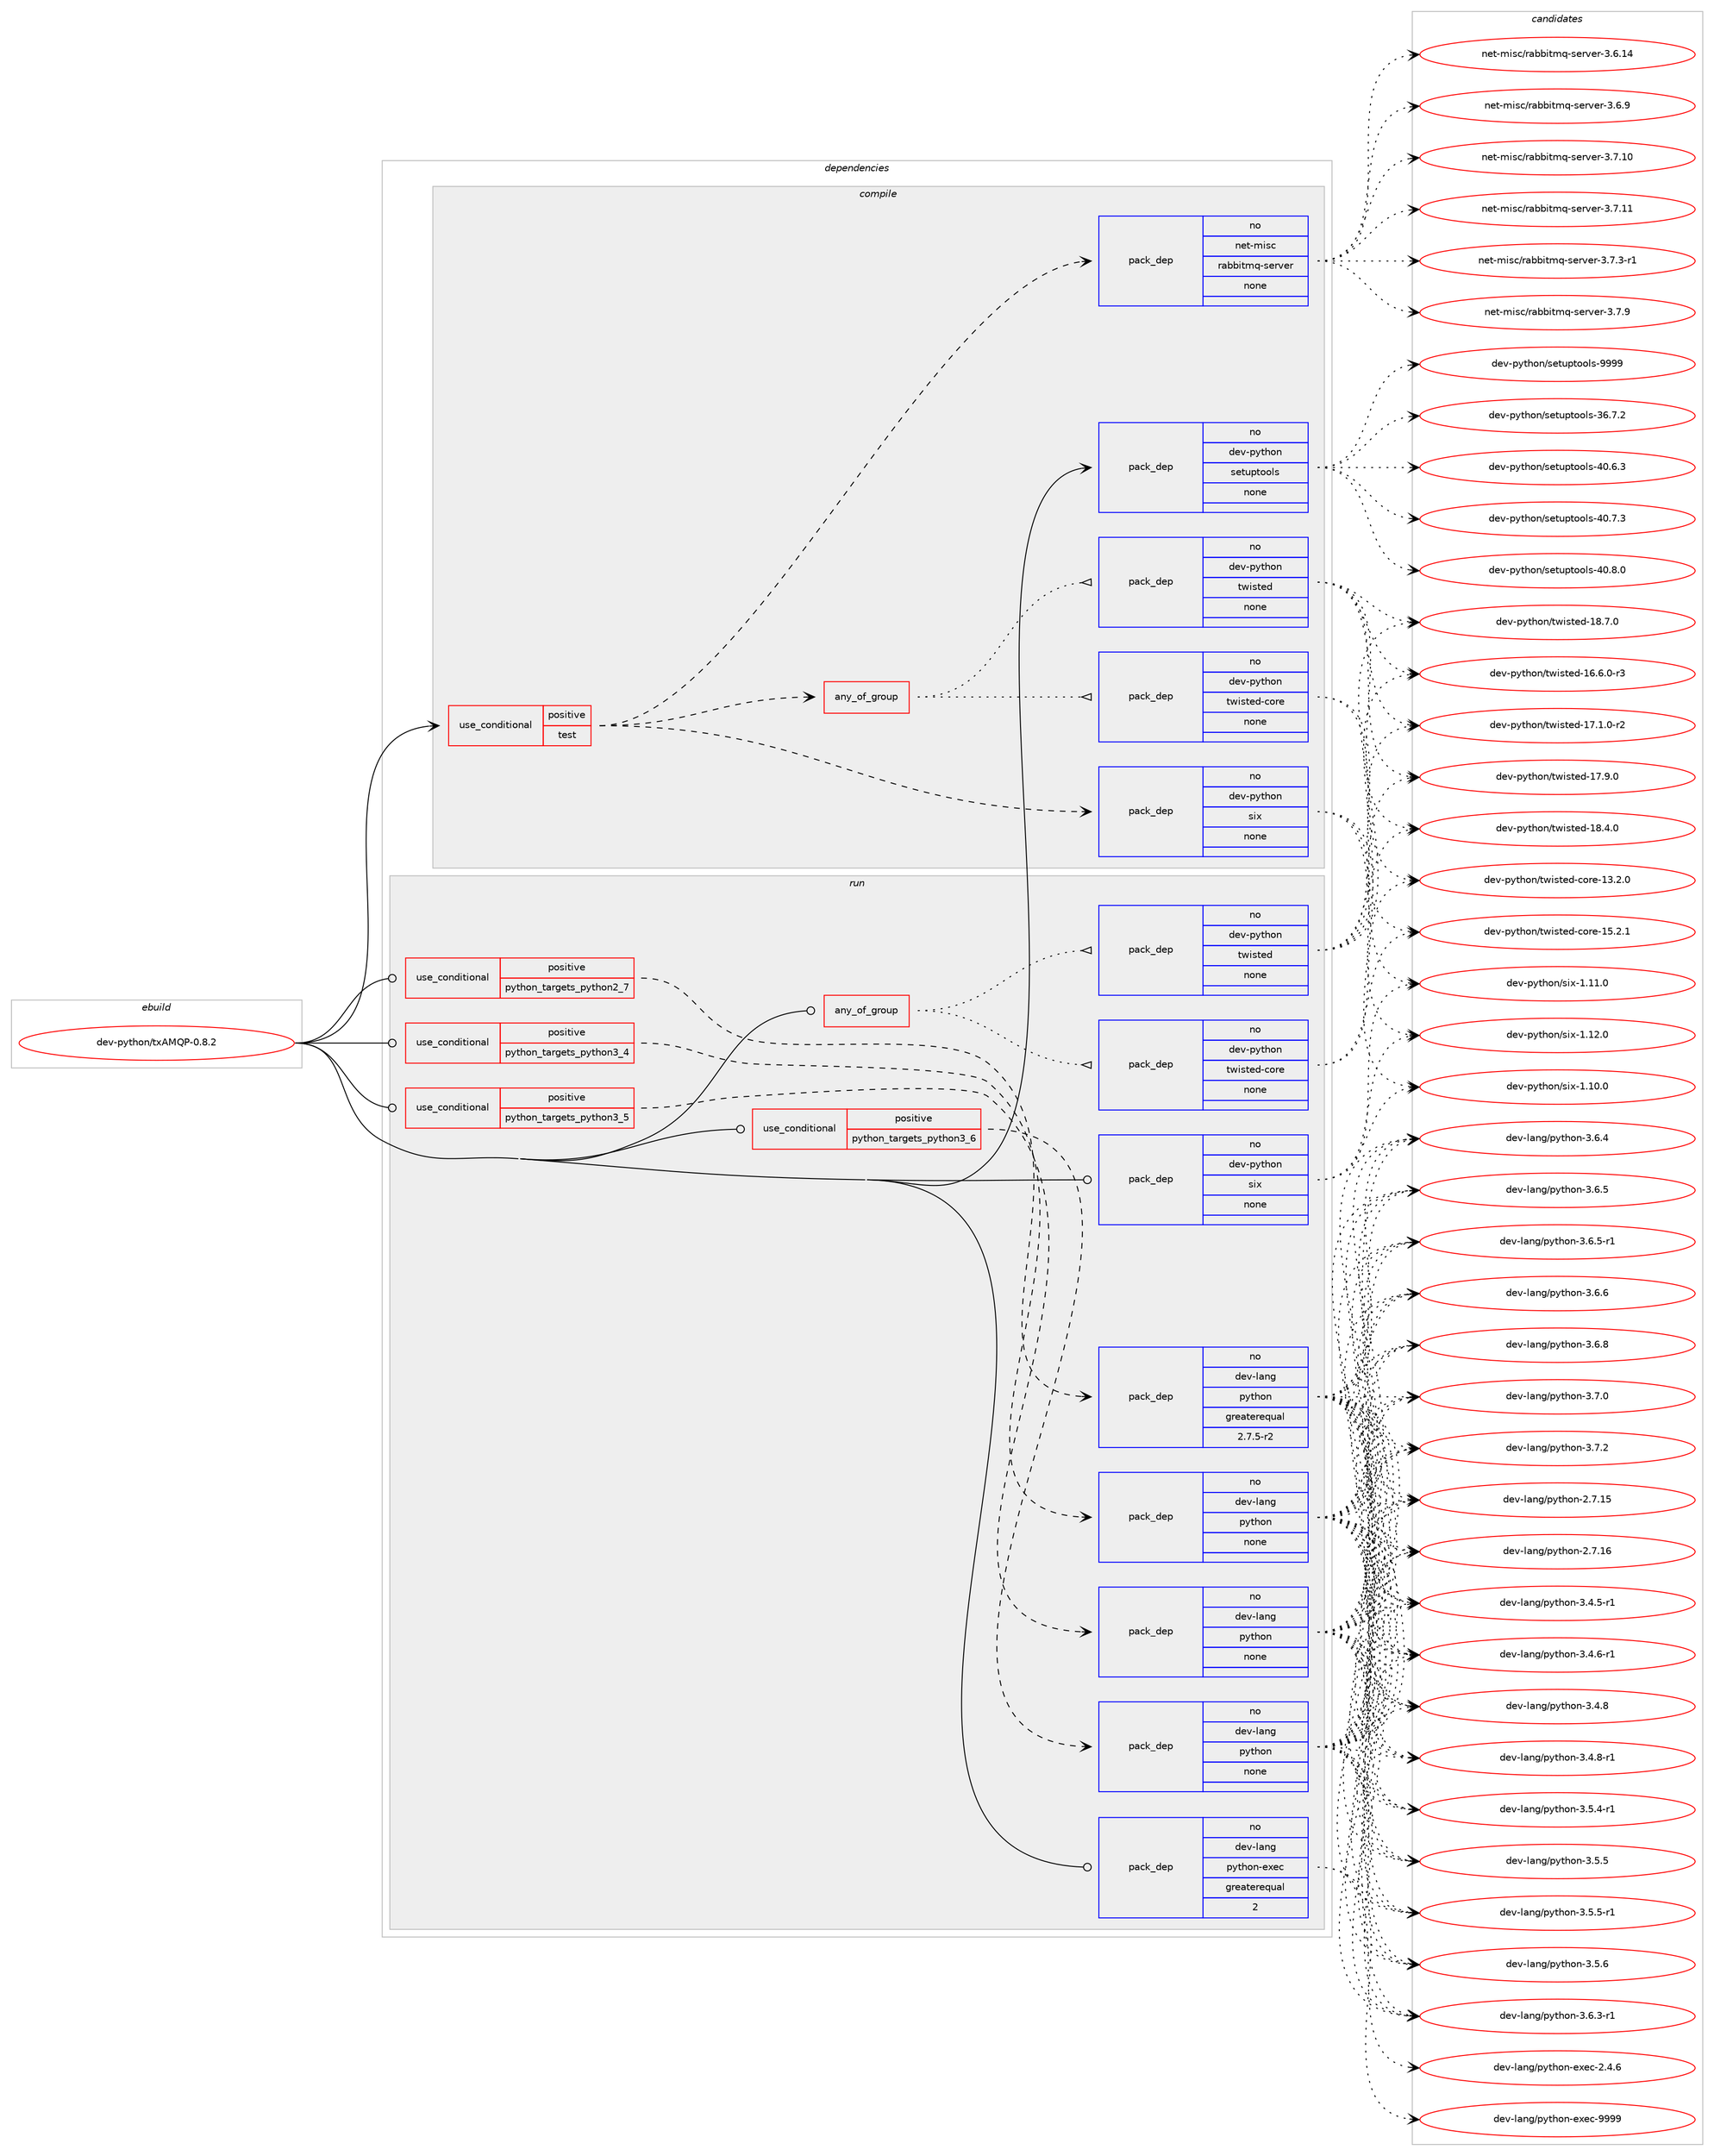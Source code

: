 digraph prolog {

# *************
# Graph options
# *************

newrank=true;
concentrate=true;
compound=true;
graph [rankdir=LR,fontname=Helvetica,fontsize=10,ranksep=1.5];#, ranksep=2.5, nodesep=0.2];
edge  [arrowhead=vee];
node  [fontname=Helvetica,fontsize=10];

# **********
# The ebuild
# **********

subgraph cluster_leftcol {
color=gray;
rank=same;
label=<<i>ebuild</i>>;
id [label="dev-python/txAMQP-0.8.2", color=red, width=4, href="../dev-python/txAMQP-0.8.2.svg"];
}

# ****************
# The dependencies
# ****************

subgraph cluster_midcol {
color=gray;
label=<<i>dependencies</i>>;
subgraph cluster_compile {
fillcolor="#eeeeee";
style=filled;
label=<<i>compile</i>>;
subgraph cond386142 {
dependency1445943 [label=<<TABLE BORDER="0" CELLBORDER="1" CELLSPACING="0" CELLPADDING="4"><TR><TD ROWSPAN="3" CELLPADDING="10">use_conditional</TD></TR><TR><TD>positive</TD></TR><TR><TD>test</TD></TR></TABLE>>, shape=none, color=red];
subgraph any22778 {
dependency1445944 [label=<<TABLE BORDER="0" CELLBORDER="1" CELLSPACING="0" CELLPADDING="4"><TR><TD CELLPADDING="10">any_of_group</TD></TR></TABLE>>, shape=none, color=red];subgraph pack1036436 {
dependency1445945 [label=<<TABLE BORDER="0" CELLBORDER="1" CELLSPACING="0" CELLPADDING="4" WIDTH="220"><TR><TD ROWSPAN="6" CELLPADDING="30">pack_dep</TD></TR><TR><TD WIDTH="110">no</TD></TR><TR><TD>dev-python</TD></TR><TR><TD>twisted</TD></TR><TR><TD>none</TD></TR><TR><TD></TD></TR></TABLE>>, shape=none, color=blue];
}
dependency1445944:e -> dependency1445945:w [weight=20,style="dotted",arrowhead="oinv"];
subgraph pack1036437 {
dependency1445946 [label=<<TABLE BORDER="0" CELLBORDER="1" CELLSPACING="0" CELLPADDING="4" WIDTH="220"><TR><TD ROWSPAN="6" CELLPADDING="30">pack_dep</TD></TR><TR><TD WIDTH="110">no</TD></TR><TR><TD>dev-python</TD></TR><TR><TD>twisted-core</TD></TR><TR><TD>none</TD></TR><TR><TD></TD></TR></TABLE>>, shape=none, color=blue];
}
dependency1445944:e -> dependency1445946:w [weight=20,style="dotted",arrowhead="oinv"];
}
dependency1445943:e -> dependency1445944:w [weight=20,style="dashed",arrowhead="vee"];
subgraph pack1036438 {
dependency1445947 [label=<<TABLE BORDER="0" CELLBORDER="1" CELLSPACING="0" CELLPADDING="4" WIDTH="220"><TR><TD ROWSPAN="6" CELLPADDING="30">pack_dep</TD></TR><TR><TD WIDTH="110">no</TD></TR><TR><TD>dev-python</TD></TR><TR><TD>six</TD></TR><TR><TD>none</TD></TR><TR><TD></TD></TR></TABLE>>, shape=none, color=blue];
}
dependency1445943:e -> dependency1445947:w [weight=20,style="dashed",arrowhead="vee"];
subgraph pack1036439 {
dependency1445948 [label=<<TABLE BORDER="0" CELLBORDER="1" CELLSPACING="0" CELLPADDING="4" WIDTH="220"><TR><TD ROWSPAN="6" CELLPADDING="30">pack_dep</TD></TR><TR><TD WIDTH="110">no</TD></TR><TR><TD>net-misc</TD></TR><TR><TD>rabbitmq-server</TD></TR><TR><TD>none</TD></TR><TR><TD></TD></TR></TABLE>>, shape=none, color=blue];
}
dependency1445943:e -> dependency1445948:w [weight=20,style="dashed",arrowhead="vee"];
}
id:e -> dependency1445943:w [weight=20,style="solid",arrowhead="vee"];
subgraph pack1036440 {
dependency1445949 [label=<<TABLE BORDER="0" CELLBORDER="1" CELLSPACING="0" CELLPADDING="4" WIDTH="220"><TR><TD ROWSPAN="6" CELLPADDING="30">pack_dep</TD></TR><TR><TD WIDTH="110">no</TD></TR><TR><TD>dev-python</TD></TR><TR><TD>setuptools</TD></TR><TR><TD>none</TD></TR><TR><TD></TD></TR></TABLE>>, shape=none, color=blue];
}
id:e -> dependency1445949:w [weight=20,style="solid",arrowhead="vee"];
}
subgraph cluster_compileandrun {
fillcolor="#eeeeee";
style=filled;
label=<<i>compile and run</i>>;
}
subgraph cluster_run {
fillcolor="#eeeeee";
style=filled;
label=<<i>run</i>>;
subgraph any22779 {
dependency1445950 [label=<<TABLE BORDER="0" CELLBORDER="1" CELLSPACING="0" CELLPADDING="4"><TR><TD CELLPADDING="10">any_of_group</TD></TR></TABLE>>, shape=none, color=red];subgraph pack1036441 {
dependency1445951 [label=<<TABLE BORDER="0" CELLBORDER="1" CELLSPACING="0" CELLPADDING="4" WIDTH="220"><TR><TD ROWSPAN="6" CELLPADDING="30">pack_dep</TD></TR><TR><TD WIDTH="110">no</TD></TR><TR><TD>dev-python</TD></TR><TR><TD>twisted</TD></TR><TR><TD>none</TD></TR><TR><TD></TD></TR></TABLE>>, shape=none, color=blue];
}
dependency1445950:e -> dependency1445951:w [weight=20,style="dotted",arrowhead="oinv"];
subgraph pack1036442 {
dependency1445952 [label=<<TABLE BORDER="0" CELLBORDER="1" CELLSPACING="0" CELLPADDING="4" WIDTH="220"><TR><TD ROWSPAN="6" CELLPADDING="30">pack_dep</TD></TR><TR><TD WIDTH="110">no</TD></TR><TR><TD>dev-python</TD></TR><TR><TD>twisted-core</TD></TR><TR><TD>none</TD></TR><TR><TD></TD></TR></TABLE>>, shape=none, color=blue];
}
dependency1445950:e -> dependency1445952:w [weight=20,style="dotted",arrowhead="oinv"];
}
id:e -> dependency1445950:w [weight=20,style="solid",arrowhead="odot"];
subgraph cond386143 {
dependency1445953 [label=<<TABLE BORDER="0" CELLBORDER="1" CELLSPACING="0" CELLPADDING="4"><TR><TD ROWSPAN="3" CELLPADDING="10">use_conditional</TD></TR><TR><TD>positive</TD></TR><TR><TD>python_targets_python2_7</TD></TR></TABLE>>, shape=none, color=red];
subgraph pack1036443 {
dependency1445954 [label=<<TABLE BORDER="0" CELLBORDER="1" CELLSPACING="0" CELLPADDING="4" WIDTH="220"><TR><TD ROWSPAN="6" CELLPADDING="30">pack_dep</TD></TR><TR><TD WIDTH="110">no</TD></TR><TR><TD>dev-lang</TD></TR><TR><TD>python</TD></TR><TR><TD>greaterequal</TD></TR><TR><TD>2.7.5-r2</TD></TR></TABLE>>, shape=none, color=blue];
}
dependency1445953:e -> dependency1445954:w [weight=20,style="dashed",arrowhead="vee"];
}
id:e -> dependency1445953:w [weight=20,style="solid",arrowhead="odot"];
subgraph cond386144 {
dependency1445955 [label=<<TABLE BORDER="0" CELLBORDER="1" CELLSPACING="0" CELLPADDING="4"><TR><TD ROWSPAN="3" CELLPADDING="10">use_conditional</TD></TR><TR><TD>positive</TD></TR><TR><TD>python_targets_python3_4</TD></TR></TABLE>>, shape=none, color=red];
subgraph pack1036444 {
dependency1445956 [label=<<TABLE BORDER="0" CELLBORDER="1" CELLSPACING="0" CELLPADDING="4" WIDTH="220"><TR><TD ROWSPAN="6" CELLPADDING="30">pack_dep</TD></TR><TR><TD WIDTH="110">no</TD></TR><TR><TD>dev-lang</TD></TR><TR><TD>python</TD></TR><TR><TD>none</TD></TR><TR><TD></TD></TR></TABLE>>, shape=none, color=blue];
}
dependency1445955:e -> dependency1445956:w [weight=20,style="dashed",arrowhead="vee"];
}
id:e -> dependency1445955:w [weight=20,style="solid",arrowhead="odot"];
subgraph cond386145 {
dependency1445957 [label=<<TABLE BORDER="0" CELLBORDER="1" CELLSPACING="0" CELLPADDING="4"><TR><TD ROWSPAN="3" CELLPADDING="10">use_conditional</TD></TR><TR><TD>positive</TD></TR><TR><TD>python_targets_python3_5</TD></TR></TABLE>>, shape=none, color=red];
subgraph pack1036445 {
dependency1445958 [label=<<TABLE BORDER="0" CELLBORDER="1" CELLSPACING="0" CELLPADDING="4" WIDTH="220"><TR><TD ROWSPAN="6" CELLPADDING="30">pack_dep</TD></TR><TR><TD WIDTH="110">no</TD></TR><TR><TD>dev-lang</TD></TR><TR><TD>python</TD></TR><TR><TD>none</TD></TR><TR><TD></TD></TR></TABLE>>, shape=none, color=blue];
}
dependency1445957:e -> dependency1445958:w [weight=20,style="dashed",arrowhead="vee"];
}
id:e -> dependency1445957:w [weight=20,style="solid",arrowhead="odot"];
subgraph cond386146 {
dependency1445959 [label=<<TABLE BORDER="0" CELLBORDER="1" CELLSPACING="0" CELLPADDING="4"><TR><TD ROWSPAN="3" CELLPADDING="10">use_conditional</TD></TR><TR><TD>positive</TD></TR><TR><TD>python_targets_python3_6</TD></TR></TABLE>>, shape=none, color=red];
subgraph pack1036446 {
dependency1445960 [label=<<TABLE BORDER="0" CELLBORDER="1" CELLSPACING="0" CELLPADDING="4" WIDTH="220"><TR><TD ROWSPAN="6" CELLPADDING="30">pack_dep</TD></TR><TR><TD WIDTH="110">no</TD></TR><TR><TD>dev-lang</TD></TR><TR><TD>python</TD></TR><TR><TD>none</TD></TR><TR><TD></TD></TR></TABLE>>, shape=none, color=blue];
}
dependency1445959:e -> dependency1445960:w [weight=20,style="dashed",arrowhead="vee"];
}
id:e -> dependency1445959:w [weight=20,style="solid",arrowhead="odot"];
subgraph pack1036447 {
dependency1445961 [label=<<TABLE BORDER="0" CELLBORDER="1" CELLSPACING="0" CELLPADDING="4" WIDTH="220"><TR><TD ROWSPAN="6" CELLPADDING="30">pack_dep</TD></TR><TR><TD WIDTH="110">no</TD></TR><TR><TD>dev-lang</TD></TR><TR><TD>python-exec</TD></TR><TR><TD>greaterequal</TD></TR><TR><TD>2</TD></TR></TABLE>>, shape=none, color=blue];
}
id:e -> dependency1445961:w [weight=20,style="solid",arrowhead="odot"];
subgraph pack1036448 {
dependency1445962 [label=<<TABLE BORDER="0" CELLBORDER="1" CELLSPACING="0" CELLPADDING="4" WIDTH="220"><TR><TD ROWSPAN="6" CELLPADDING="30">pack_dep</TD></TR><TR><TD WIDTH="110">no</TD></TR><TR><TD>dev-python</TD></TR><TR><TD>six</TD></TR><TR><TD>none</TD></TR><TR><TD></TD></TR></TABLE>>, shape=none, color=blue];
}
id:e -> dependency1445962:w [weight=20,style="solid",arrowhead="odot"];
}
}

# **************
# The candidates
# **************

subgraph cluster_choices {
rank=same;
color=gray;
label=<<i>candidates</i>>;

subgraph choice1036436 {
color=black;
nodesep=1;
choice1001011184511212111610411111047116119105115116101100454954465446484511451 [label="dev-python/twisted-16.6.0-r3", color=red, width=4,href="../dev-python/twisted-16.6.0-r3.svg"];
choice1001011184511212111610411111047116119105115116101100454955464946484511450 [label="dev-python/twisted-17.1.0-r2", color=red, width=4,href="../dev-python/twisted-17.1.0-r2.svg"];
choice100101118451121211161041111104711611910511511610110045495546574648 [label="dev-python/twisted-17.9.0", color=red, width=4,href="../dev-python/twisted-17.9.0.svg"];
choice100101118451121211161041111104711611910511511610110045495646524648 [label="dev-python/twisted-18.4.0", color=red, width=4,href="../dev-python/twisted-18.4.0.svg"];
choice100101118451121211161041111104711611910511511610110045495646554648 [label="dev-python/twisted-18.7.0", color=red, width=4,href="../dev-python/twisted-18.7.0.svg"];
dependency1445945:e -> choice1001011184511212111610411111047116119105115116101100454954465446484511451:w [style=dotted,weight="100"];
dependency1445945:e -> choice1001011184511212111610411111047116119105115116101100454955464946484511450:w [style=dotted,weight="100"];
dependency1445945:e -> choice100101118451121211161041111104711611910511511610110045495546574648:w [style=dotted,weight="100"];
dependency1445945:e -> choice100101118451121211161041111104711611910511511610110045495646524648:w [style=dotted,weight="100"];
dependency1445945:e -> choice100101118451121211161041111104711611910511511610110045495646554648:w [style=dotted,weight="100"];
}
subgraph choice1036437 {
color=black;
nodesep=1;
choice1001011184511212111610411111047116119105115116101100459911111410145495146504648 [label="dev-python/twisted-core-13.2.0", color=red, width=4,href="../dev-python/twisted-core-13.2.0.svg"];
choice1001011184511212111610411111047116119105115116101100459911111410145495346504649 [label="dev-python/twisted-core-15.2.1", color=red, width=4,href="../dev-python/twisted-core-15.2.1.svg"];
dependency1445946:e -> choice1001011184511212111610411111047116119105115116101100459911111410145495146504648:w [style=dotted,weight="100"];
dependency1445946:e -> choice1001011184511212111610411111047116119105115116101100459911111410145495346504649:w [style=dotted,weight="100"];
}
subgraph choice1036438 {
color=black;
nodesep=1;
choice100101118451121211161041111104711510512045494649484648 [label="dev-python/six-1.10.0", color=red, width=4,href="../dev-python/six-1.10.0.svg"];
choice100101118451121211161041111104711510512045494649494648 [label="dev-python/six-1.11.0", color=red, width=4,href="../dev-python/six-1.11.0.svg"];
choice100101118451121211161041111104711510512045494649504648 [label="dev-python/six-1.12.0", color=red, width=4,href="../dev-python/six-1.12.0.svg"];
dependency1445947:e -> choice100101118451121211161041111104711510512045494649484648:w [style=dotted,weight="100"];
dependency1445947:e -> choice100101118451121211161041111104711510512045494649494648:w [style=dotted,weight="100"];
dependency1445947:e -> choice100101118451121211161041111104711510512045494649504648:w [style=dotted,weight="100"];
}
subgraph choice1036439 {
color=black;
nodesep=1;
choice1101011164510910511599471149798981051161091134511510111411810111445514654464952 [label="net-misc/rabbitmq-server-3.6.14", color=red, width=4,href="../net-misc/rabbitmq-server-3.6.14.svg"];
choice11010111645109105115994711497989810511610911345115101114118101114455146544657 [label="net-misc/rabbitmq-server-3.6.9", color=red, width=4,href="../net-misc/rabbitmq-server-3.6.9.svg"];
choice1101011164510910511599471149798981051161091134511510111411810111445514655464948 [label="net-misc/rabbitmq-server-3.7.10", color=red, width=4,href="../net-misc/rabbitmq-server-3.7.10.svg"];
choice1101011164510910511599471149798981051161091134511510111411810111445514655464949 [label="net-misc/rabbitmq-server-3.7.11", color=red, width=4,href="../net-misc/rabbitmq-server-3.7.11.svg"];
choice110101116451091051159947114979898105116109113451151011141181011144551465546514511449 [label="net-misc/rabbitmq-server-3.7.3-r1", color=red, width=4,href="../net-misc/rabbitmq-server-3.7.3-r1.svg"];
choice11010111645109105115994711497989810511610911345115101114118101114455146554657 [label="net-misc/rabbitmq-server-3.7.9", color=red, width=4,href="../net-misc/rabbitmq-server-3.7.9.svg"];
dependency1445948:e -> choice1101011164510910511599471149798981051161091134511510111411810111445514654464952:w [style=dotted,weight="100"];
dependency1445948:e -> choice11010111645109105115994711497989810511610911345115101114118101114455146544657:w [style=dotted,weight="100"];
dependency1445948:e -> choice1101011164510910511599471149798981051161091134511510111411810111445514655464948:w [style=dotted,weight="100"];
dependency1445948:e -> choice1101011164510910511599471149798981051161091134511510111411810111445514655464949:w [style=dotted,weight="100"];
dependency1445948:e -> choice110101116451091051159947114979898105116109113451151011141181011144551465546514511449:w [style=dotted,weight="100"];
dependency1445948:e -> choice11010111645109105115994711497989810511610911345115101114118101114455146554657:w [style=dotted,weight="100"];
}
subgraph choice1036440 {
color=black;
nodesep=1;
choice100101118451121211161041111104711510111611711211611111110811545515446554650 [label="dev-python/setuptools-36.7.2", color=red, width=4,href="../dev-python/setuptools-36.7.2.svg"];
choice100101118451121211161041111104711510111611711211611111110811545524846544651 [label="dev-python/setuptools-40.6.3", color=red, width=4,href="../dev-python/setuptools-40.6.3.svg"];
choice100101118451121211161041111104711510111611711211611111110811545524846554651 [label="dev-python/setuptools-40.7.3", color=red, width=4,href="../dev-python/setuptools-40.7.3.svg"];
choice100101118451121211161041111104711510111611711211611111110811545524846564648 [label="dev-python/setuptools-40.8.0", color=red, width=4,href="../dev-python/setuptools-40.8.0.svg"];
choice10010111845112121116104111110471151011161171121161111111081154557575757 [label="dev-python/setuptools-9999", color=red, width=4,href="../dev-python/setuptools-9999.svg"];
dependency1445949:e -> choice100101118451121211161041111104711510111611711211611111110811545515446554650:w [style=dotted,weight="100"];
dependency1445949:e -> choice100101118451121211161041111104711510111611711211611111110811545524846544651:w [style=dotted,weight="100"];
dependency1445949:e -> choice100101118451121211161041111104711510111611711211611111110811545524846554651:w [style=dotted,weight="100"];
dependency1445949:e -> choice100101118451121211161041111104711510111611711211611111110811545524846564648:w [style=dotted,weight="100"];
dependency1445949:e -> choice10010111845112121116104111110471151011161171121161111111081154557575757:w [style=dotted,weight="100"];
}
subgraph choice1036441 {
color=black;
nodesep=1;
choice1001011184511212111610411111047116119105115116101100454954465446484511451 [label="dev-python/twisted-16.6.0-r3", color=red, width=4,href="../dev-python/twisted-16.6.0-r3.svg"];
choice1001011184511212111610411111047116119105115116101100454955464946484511450 [label="dev-python/twisted-17.1.0-r2", color=red, width=4,href="../dev-python/twisted-17.1.0-r2.svg"];
choice100101118451121211161041111104711611910511511610110045495546574648 [label="dev-python/twisted-17.9.0", color=red, width=4,href="../dev-python/twisted-17.9.0.svg"];
choice100101118451121211161041111104711611910511511610110045495646524648 [label="dev-python/twisted-18.4.0", color=red, width=4,href="../dev-python/twisted-18.4.0.svg"];
choice100101118451121211161041111104711611910511511610110045495646554648 [label="dev-python/twisted-18.7.0", color=red, width=4,href="../dev-python/twisted-18.7.0.svg"];
dependency1445951:e -> choice1001011184511212111610411111047116119105115116101100454954465446484511451:w [style=dotted,weight="100"];
dependency1445951:e -> choice1001011184511212111610411111047116119105115116101100454955464946484511450:w [style=dotted,weight="100"];
dependency1445951:e -> choice100101118451121211161041111104711611910511511610110045495546574648:w [style=dotted,weight="100"];
dependency1445951:e -> choice100101118451121211161041111104711611910511511610110045495646524648:w [style=dotted,weight="100"];
dependency1445951:e -> choice100101118451121211161041111104711611910511511610110045495646554648:w [style=dotted,weight="100"];
}
subgraph choice1036442 {
color=black;
nodesep=1;
choice1001011184511212111610411111047116119105115116101100459911111410145495146504648 [label="dev-python/twisted-core-13.2.0", color=red, width=4,href="../dev-python/twisted-core-13.2.0.svg"];
choice1001011184511212111610411111047116119105115116101100459911111410145495346504649 [label="dev-python/twisted-core-15.2.1", color=red, width=4,href="../dev-python/twisted-core-15.2.1.svg"];
dependency1445952:e -> choice1001011184511212111610411111047116119105115116101100459911111410145495146504648:w [style=dotted,weight="100"];
dependency1445952:e -> choice1001011184511212111610411111047116119105115116101100459911111410145495346504649:w [style=dotted,weight="100"];
}
subgraph choice1036443 {
color=black;
nodesep=1;
choice10010111845108971101034711212111610411111045504655464953 [label="dev-lang/python-2.7.15", color=red, width=4,href="../dev-lang/python-2.7.15.svg"];
choice10010111845108971101034711212111610411111045504655464954 [label="dev-lang/python-2.7.16", color=red, width=4,href="../dev-lang/python-2.7.16.svg"];
choice1001011184510897110103471121211161041111104551465246534511449 [label="dev-lang/python-3.4.5-r1", color=red, width=4,href="../dev-lang/python-3.4.5-r1.svg"];
choice1001011184510897110103471121211161041111104551465246544511449 [label="dev-lang/python-3.4.6-r1", color=red, width=4,href="../dev-lang/python-3.4.6-r1.svg"];
choice100101118451089711010347112121116104111110455146524656 [label="dev-lang/python-3.4.8", color=red, width=4,href="../dev-lang/python-3.4.8.svg"];
choice1001011184510897110103471121211161041111104551465246564511449 [label="dev-lang/python-3.4.8-r1", color=red, width=4,href="../dev-lang/python-3.4.8-r1.svg"];
choice1001011184510897110103471121211161041111104551465346524511449 [label="dev-lang/python-3.5.4-r1", color=red, width=4,href="../dev-lang/python-3.5.4-r1.svg"];
choice100101118451089711010347112121116104111110455146534653 [label="dev-lang/python-3.5.5", color=red, width=4,href="../dev-lang/python-3.5.5.svg"];
choice1001011184510897110103471121211161041111104551465346534511449 [label="dev-lang/python-3.5.5-r1", color=red, width=4,href="../dev-lang/python-3.5.5-r1.svg"];
choice100101118451089711010347112121116104111110455146534654 [label="dev-lang/python-3.5.6", color=red, width=4,href="../dev-lang/python-3.5.6.svg"];
choice1001011184510897110103471121211161041111104551465446514511449 [label="dev-lang/python-3.6.3-r1", color=red, width=4,href="../dev-lang/python-3.6.3-r1.svg"];
choice100101118451089711010347112121116104111110455146544652 [label="dev-lang/python-3.6.4", color=red, width=4,href="../dev-lang/python-3.6.4.svg"];
choice100101118451089711010347112121116104111110455146544653 [label="dev-lang/python-3.6.5", color=red, width=4,href="../dev-lang/python-3.6.5.svg"];
choice1001011184510897110103471121211161041111104551465446534511449 [label="dev-lang/python-3.6.5-r1", color=red, width=4,href="../dev-lang/python-3.6.5-r1.svg"];
choice100101118451089711010347112121116104111110455146544654 [label="dev-lang/python-3.6.6", color=red, width=4,href="../dev-lang/python-3.6.6.svg"];
choice100101118451089711010347112121116104111110455146544656 [label="dev-lang/python-3.6.8", color=red, width=4,href="../dev-lang/python-3.6.8.svg"];
choice100101118451089711010347112121116104111110455146554648 [label="dev-lang/python-3.7.0", color=red, width=4,href="../dev-lang/python-3.7.0.svg"];
choice100101118451089711010347112121116104111110455146554650 [label="dev-lang/python-3.7.2", color=red, width=4,href="../dev-lang/python-3.7.2.svg"];
dependency1445954:e -> choice10010111845108971101034711212111610411111045504655464953:w [style=dotted,weight="100"];
dependency1445954:e -> choice10010111845108971101034711212111610411111045504655464954:w [style=dotted,weight="100"];
dependency1445954:e -> choice1001011184510897110103471121211161041111104551465246534511449:w [style=dotted,weight="100"];
dependency1445954:e -> choice1001011184510897110103471121211161041111104551465246544511449:w [style=dotted,weight="100"];
dependency1445954:e -> choice100101118451089711010347112121116104111110455146524656:w [style=dotted,weight="100"];
dependency1445954:e -> choice1001011184510897110103471121211161041111104551465246564511449:w [style=dotted,weight="100"];
dependency1445954:e -> choice1001011184510897110103471121211161041111104551465346524511449:w [style=dotted,weight="100"];
dependency1445954:e -> choice100101118451089711010347112121116104111110455146534653:w [style=dotted,weight="100"];
dependency1445954:e -> choice1001011184510897110103471121211161041111104551465346534511449:w [style=dotted,weight="100"];
dependency1445954:e -> choice100101118451089711010347112121116104111110455146534654:w [style=dotted,weight="100"];
dependency1445954:e -> choice1001011184510897110103471121211161041111104551465446514511449:w [style=dotted,weight="100"];
dependency1445954:e -> choice100101118451089711010347112121116104111110455146544652:w [style=dotted,weight="100"];
dependency1445954:e -> choice100101118451089711010347112121116104111110455146544653:w [style=dotted,weight="100"];
dependency1445954:e -> choice1001011184510897110103471121211161041111104551465446534511449:w [style=dotted,weight="100"];
dependency1445954:e -> choice100101118451089711010347112121116104111110455146544654:w [style=dotted,weight="100"];
dependency1445954:e -> choice100101118451089711010347112121116104111110455146544656:w [style=dotted,weight="100"];
dependency1445954:e -> choice100101118451089711010347112121116104111110455146554648:w [style=dotted,weight="100"];
dependency1445954:e -> choice100101118451089711010347112121116104111110455146554650:w [style=dotted,weight="100"];
}
subgraph choice1036444 {
color=black;
nodesep=1;
choice10010111845108971101034711212111610411111045504655464953 [label="dev-lang/python-2.7.15", color=red, width=4,href="../dev-lang/python-2.7.15.svg"];
choice10010111845108971101034711212111610411111045504655464954 [label="dev-lang/python-2.7.16", color=red, width=4,href="../dev-lang/python-2.7.16.svg"];
choice1001011184510897110103471121211161041111104551465246534511449 [label="dev-lang/python-3.4.5-r1", color=red, width=4,href="../dev-lang/python-3.4.5-r1.svg"];
choice1001011184510897110103471121211161041111104551465246544511449 [label="dev-lang/python-3.4.6-r1", color=red, width=4,href="../dev-lang/python-3.4.6-r1.svg"];
choice100101118451089711010347112121116104111110455146524656 [label="dev-lang/python-3.4.8", color=red, width=4,href="../dev-lang/python-3.4.8.svg"];
choice1001011184510897110103471121211161041111104551465246564511449 [label="dev-lang/python-3.4.8-r1", color=red, width=4,href="../dev-lang/python-3.4.8-r1.svg"];
choice1001011184510897110103471121211161041111104551465346524511449 [label="dev-lang/python-3.5.4-r1", color=red, width=4,href="../dev-lang/python-3.5.4-r1.svg"];
choice100101118451089711010347112121116104111110455146534653 [label="dev-lang/python-3.5.5", color=red, width=4,href="../dev-lang/python-3.5.5.svg"];
choice1001011184510897110103471121211161041111104551465346534511449 [label="dev-lang/python-3.5.5-r1", color=red, width=4,href="../dev-lang/python-3.5.5-r1.svg"];
choice100101118451089711010347112121116104111110455146534654 [label="dev-lang/python-3.5.6", color=red, width=4,href="../dev-lang/python-3.5.6.svg"];
choice1001011184510897110103471121211161041111104551465446514511449 [label="dev-lang/python-3.6.3-r1", color=red, width=4,href="../dev-lang/python-3.6.3-r1.svg"];
choice100101118451089711010347112121116104111110455146544652 [label="dev-lang/python-3.6.4", color=red, width=4,href="../dev-lang/python-3.6.4.svg"];
choice100101118451089711010347112121116104111110455146544653 [label="dev-lang/python-3.6.5", color=red, width=4,href="../dev-lang/python-3.6.5.svg"];
choice1001011184510897110103471121211161041111104551465446534511449 [label="dev-lang/python-3.6.5-r1", color=red, width=4,href="../dev-lang/python-3.6.5-r1.svg"];
choice100101118451089711010347112121116104111110455146544654 [label="dev-lang/python-3.6.6", color=red, width=4,href="../dev-lang/python-3.6.6.svg"];
choice100101118451089711010347112121116104111110455146544656 [label="dev-lang/python-3.6.8", color=red, width=4,href="../dev-lang/python-3.6.8.svg"];
choice100101118451089711010347112121116104111110455146554648 [label="dev-lang/python-3.7.0", color=red, width=4,href="../dev-lang/python-3.7.0.svg"];
choice100101118451089711010347112121116104111110455146554650 [label="dev-lang/python-3.7.2", color=red, width=4,href="../dev-lang/python-3.7.2.svg"];
dependency1445956:e -> choice10010111845108971101034711212111610411111045504655464953:w [style=dotted,weight="100"];
dependency1445956:e -> choice10010111845108971101034711212111610411111045504655464954:w [style=dotted,weight="100"];
dependency1445956:e -> choice1001011184510897110103471121211161041111104551465246534511449:w [style=dotted,weight="100"];
dependency1445956:e -> choice1001011184510897110103471121211161041111104551465246544511449:w [style=dotted,weight="100"];
dependency1445956:e -> choice100101118451089711010347112121116104111110455146524656:w [style=dotted,weight="100"];
dependency1445956:e -> choice1001011184510897110103471121211161041111104551465246564511449:w [style=dotted,weight="100"];
dependency1445956:e -> choice1001011184510897110103471121211161041111104551465346524511449:w [style=dotted,weight="100"];
dependency1445956:e -> choice100101118451089711010347112121116104111110455146534653:w [style=dotted,weight="100"];
dependency1445956:e -> choice1001011184510897110103471121211161041111104551465346534511449:w [style=dotted,weight="100"];
dependency1445956:e -> choice100101118451089711010347112121116104111110455146534654:w [style=dotted,weight="100"];
dependency1445956:e -> choice1001011184510897110103471121211161041111104551465446514511449:w [style=dotted,weight="100"];
dependency1445956:e -> choice100101118451089711010347112121116104111110455146544652:w [style=dotted,weight="100"];
dependency1445956:e -> choice100101118451089711010347112121116104111110455146544653:w [style=dotted,weight="100"];
dependency1445956:e -> choice1001011184510897110103471121211161041111104551465446534511449:w [style=dotted,weight="100"];
dependency1445956:e -> choice100101118451089711010347112121116104111110455146544654:w [style=dotted,weight="100"];
dependency1445956:e -> choice100101118451089711010347112121116104111110455146544656:w [style=dotted,weight="100"];
dependency1445956:e -> choice100101118451089711010347112121116104111110455146554648:w [style=dotted,weight="100"];
dependency1445956:e -> choice100101118451089711010347112121116104111110455146554650:w [style=dotted,weight="100"];
}
subgraph choice1036445 {
color=black;
nodesep=1;
choice10010111845108971101034711212111610411111045504655464953 [label="dev-lang/python-2.7.15", color=red, width=4,href="../dev-lang/python-2.7.15.svg"];
choice10010111845108971101034711212111610411111045504655464954 [label="dev-lang/python-2.7.16", color=red, width=4,href="../dev-lang/python-2.7.16.svg"];
choice1001011184510897110103471121211161041111104551465246534511449 [label="dev-lang/python-3.4.5-r1", color=red, width=4,href="../dev-lang/python-3.4.5-r1.svg"];
choice1001011184510897110103471121211161041111104551465246544511449 [label="dev-lang/python-3.4.6-r1", color=red, width=4,href="../dev-lang/python-3.4.6-r1.svg"];
choice100101118451089711010347112121116104111110455146524656 [label="dev-lang/python-3.4.8", color=red, width=4,href="../dev-lang/python-3.4.8.svg"];
choice1001011184510897110103471121211161041111104551465246564511449 [label="dev-lang/python-3.4.8-r1", color=red, width=4,href="../dev-lang/python-3.4.8-r1.svg"];
choice1001011184510897110103471121211161041111104551465346524511449 [label="dev-lang/python-3.5.4-r1", color=red, width=4,href="../dev-lang/python-3.5.4-r1.svg"];
choice100101118451089711010347112121116104111110455146534653 [label="dev-lang/python-3.5.5", color=red, width=4,href="../dev-lang/python-3.5.5.svg"];
choice1001011184510897110103471121211161041111104551465346534511449 [label="dev-lang/python-3.5.5-r1", color=red, width=4,href="../dev-lang/python-3.5.5-r1.svg"];
choice100101118451089711010347112121116104111110455146534654 [label="dev-lang/python-3.5.6", color=red, width=4,href="../dev-lang/python-3.5.6.svg"];
choice1001011184510897110103471121211161041111104551465446514511449 [label="dev-lang/python-3.6.3-r1", color=red, width=4,href="../dev-lang/python-3.6.3-r1.svg"];
choice100101118451089711010347112121116104111110455146544652 [label="dev-lang/python-3.6.4", color=red, width=4,href="../dev-lang/python-3.6.4.svg"];
choice100101118451089711010347112121116104111110455146544653 [label="dev-lang/python-3.6.5", color=red, width=4,href="../dev-lang/python-3.6.5.svg"];
choice1001011184510897110103471121211161041111104551465446534511449 [label="dev-lang/python-3.6.5-r1", color=red, width=4,href="../dev-lang/python-3.6.5-r1.svg"];
choice100101118451089711010347112121116104111110455146544654 [label="dev-lang/python-3.6.6", color=red, width=4,href="../dev-lang/python-3.6.6.svg"];
choice100101118451089711010347112121116104111110455146544656 [label="dev-lang/python-3.6.8", color=red, width=4,href="../dev-lang/python-3.6.8.svg"];
choice100101118451089711010347112121116104111110455146554648 [label="dev-lang/python-3.7.0", color=red, width=4,href="../dev-lang/python-3.7.0.svg"];
choice100101118451089711010347112121116104111110455146554650 [label="dev-lang/python-3.7.2", color=red, width=4,href="../dev-lang/python-3.7.2.svg"];
dependency1445958:e -> choice10010111845108971101034711212111610411111045504655464953:w [style=dotted,weight="100"];
dependency1445958:e -> choice10010111845108971101034711212111610411111045504655464954:w [style=dotted,weight="100"];
dependency1445958:e -> choice1001011184510897110103471121211161041111104551465246534511449:w [style=dotted,weight="100"];
dependency1445958:e -> choice1001011184510897110103471121211161041111104551465246544511449:w [style=dotted,weight="100"];
dependency1445958:e -> choice100101118451089711010347112121116104111110455146524656:w [style=dotted,weight="100"];
dependency1445958:e -> choice1001011184510897110103471121211161041111104551465246564511449:w [style=dotted,weight="100"];
dependency1445958:e -> choice1001011184510897110103471121211161041111104551465346524511449:w [style=dotted,weight="100"];
dependency1445958:e -> choice100101118451089711010347112121116104111110455146534653:w [style=dotted,weight="100"];
dependency1445958:e -> choice1001011184510897110103471121211161041111104551465346534511449:w [style=dotted,weight="100"];
dependency1445958:e -> choice100101118451089711010347112121116104111110455146534654:w [style=dotted,weight="100"];
dependency1445958:e -> choice1001011184510897110103471121211161041111104551465446514511449:w [style=dotted,weight="100"];
dependency1445958:e -> choice100101118451089711010347112121116104111110455146544652:w [style=dotted,weight="100"];
dependency1445958:e -> choice100101118451089711010347112121116104111110455146544653:w [style=dotted,weight="100"];
dependency1445958:e -> choice1001011184510897110103471121211161041111104551465446534511449:w [style=dotted,weight="100"];
dependency1445958:e -> choice100101118451089711010347112121116104111110455146544654:w [style=dotted,weight="100"];
dependency1445958:e -> choice100101118451089711010347112121116104111110455146544656:w [style=dotted,weight="100"];
dependency1445958:e -> choice100101118451089711010347112121116104111110455146554648:w [style=dotted,weight="100"];
dependency1445958:e -> choice100101118451089711010347112121116104111110455146554650:w [style=dotted,weight="100"];
}
subgraph choice1036446 {
color=black;
nodesep=1;
choice10010111845108971101034711212111610411111045504655464953 [label="dev-lang/python-2.7.15", color=red, width=4,href="../dev-lang/python-2.7.15.svg"];
choice10010111845108971101034711212111610411111045504655464954 [label="dev-lang/python-2.7.16", color=red, width=4,href="../dev-lang/python-2.7.16.svg"];
choice1001011184510897110103471121211161041111104551465246534511449 [label="dev-lang/python-3.4.5-r1", color=red, width=4,href="../dev-lang/python-3.4.5-r1.svg"];
choice1001011184510897110103471121211161041111104551465246544511449 [label="dev-lang/python-3.4.6-r1", color=red, width=4,href="../dev-lang/python-3.4.6-r1.svg"];
choice100101118451089711010347112121116104111110455146524656 [label="dev-lang/python-3.4.8", color=red, width=4,href="../dev-lang/python-3.4.8.svg"];
choice1001011184510897110103471121211161041111104551465246564511449 [label="dev-lang/python-3.4.8-r1", color=red, width=4,href="../dev-lang/python-3.4.8-r1.svg"];
choice1001011184510897110103471121211161041111104551465346524511449 [label="dev-lang/python-3.5.4-r1", color=red, width=4,href="../dev-lang/python-3.5.4-r1.svg"];
choice100101118451089711010347112121116104111110455146534653 [label="dev-lang/python-3.5.5", color=red, width=4,href="../dev-lang/python-3.5.5.svg"];
choice1001011184510897110103471121211161041111104551465346534511449 [label="dev-lang/python-3.5.5-r1", color=red, width=4,href="../dev-lang/python-3.5.5-r1.svg"];
choice100101118451089711010347112121116104111110455146534654 [label="dev-lang/python-3.5.6", color=red, width=4,href="../dev-lang/python-3.5.6.svg"];
choice1001011184510897110103471121211161041111104551465446514511449 [label="dev-lang/python-3.6.3-r1", color=red, width=4,href="../dev-lang/python-3.6.3-r1.svg"];
choice100101118451089711010347112121116104111110455146544652 [label="dev-lang/python-3.6.4", color=red, width=4,href="../dev-lang/python-3.6.4.svg"];
choice100101118451089711010347112121116104111110455146544653 [label="dev-lang/python-3.6.5", color=red, width=4,href="../dev-lang/python-3.6.5.svg"];
choice1001011184510897110103471121211161041111104551465446534511449 [label="dev-lang/python-3.6.5-r1", color=red, width=4,href="../dev-lang/python-3.6.5-r1.svg"];
choice100101118451089711010347112121116104111110455146544654 [label="dev-lang/python-3.6.6", color=red, width=4,href="../dev-lang/python-3.6.6.svg"];
choice100101118451089711010347112121116104111110455146544656 [label="dev-lang/python-3.6.8", color=red, width=4,href="../dev-lang/python-3.6.8.svg"];
choice100101118451089711010347112121116104111110455146554648 [label="dev-lang/python-3.7.0", color=red, width=4,href="../dev-lang/python-3.7.0.svg"];
choice100101118451089711010347112121116104111110455146554650 [label="dev-lang/python-3.7.2", color=red, width=4,href="../dev-lang/python-3.7.2.svg"];
dependency1445960:e -> choice10010111845108971101034711212111610411111045504655464953:w [style=dotted,weight="100"];
dependency1445960:e -> choice10010111845108971101034711212111610411111045504655464954:w [style=dotted,weight="100"];
dependency1445960:e -> choice1001011184510897110103471121211161041111104551465246534511449:w [style=dotted,weight="100"];
dependency1445960:e -> choice1001011184510897110103471121211161041111104551465246544511449:w [style=dotted,weight="100"];
dependency1445960:e -> choice100101118451089711010347112121116104111110455146524656:w [style=dotted,weight="100"];
dependency1445960:e -> choice1001011184510897110103471121211161041111104551465246564511449:w [style=dotted,weight="100"];
dependency1445960:e -> choice1001011184510897110103471121211161041111104551465346524511449:w [style=dotted,weight="100"];
dependency1445960:e -> choice100101118451089711010347112121116104111110455146534653:w [style=dotted,weight="100"];
dependency1445960:e -> choice1001011184510897110103471121211161041111104551465346534511449:w [style=dotted,weight="100"];
dependency1445960:e -> choice100101118451089711010347112121116104111110455146534654:w [style=dotted,weight="100"];
dependency1445960:e -> choice1001011184510897110103471121211161041111104551465446514511449:w [style=dotted,weight="100"];
dependency1445960:e -> choice100101118451089711010347112121116104111110455146544652:w [style=dotted,weight="100"];
dependency1445960:e -> choice100101118451089711010347112121116104111110455146544653:w [style=dotted,weight="100"];
dependency1445960:e -> choice1001011184510897110103471121211161041111104551465446534511449:w [style=dotted,weight="100"];
dependency1445960:e -> choice100101118451089711010347112121116104111110455146544654:w [style=dotted,weight="100"];
dependency1445960:e -> choice100101118451089711010347112121116104111110455146544656:w [style=dotted,weight="100"];
dependency1445960:e -> choice100101118451089711010347112121116104111110455146554648:w [style=dotted,weight="100"];
dependency1445960:e -> choice100101118451089711010347112121116104111110455146554650:w [style=dotted,weight="100"];
}
subgraph choice1036447 {
color=black;
nodesep=1;
choice1001011184510897110103471121211161041111104510112010199455046524654 [label="dev-lang/python-exec-2.4.6", color=red, width=4,href="../dev-lang/python-exec-2.4.6.svg"];
choice10010111845108971101034711212111610411111045101120101994557575757 [label="dev-lang/python-exec-9999", color=red, width=4,href="../dev-lang/python-exec-9999.svg"];
dependency1445961:e -> choice1001011184510897110103471121211161041111104510112010199455046524654:w [style=dotted,weight="100"];
dependency1445961:e -> choice10010111845108971101034711212111610411111045101120101994557575757:w [style=dotted,weight="100"];
}
subgraph choice1036448 {
color=black;
nodesep=1;
choice100101118451121211161041111104711510512045494649484648 [label="dev-python/six-1.10.0", color=red, width=4,href="../dev-python/six-1.10.0.svg"];
choice100101118451121211161041111104711510512045494649494648 [label="dev-python/six-1.11.0", color=red, width=4,href="../dev-python/six-1.11.0.svg"];
choice100101118451121211161041111104711510512045494649504648 [label="dev-python/six-1.12.0", color=red, width=4,href="../dev-python/six-1.12.0.svg"];
dependency1445962:e -> choice100101118451121211161041111104711510512045494649484648:w [style=dotted,weight="100"];
dependency1445962:e -> choice100101118451121211161041111104711510512045494649494648:w [style=dotted,weight="100"];
dependency1445962:e -> choice100101118451121211161041111104711510512045494649504648:w [style=dotted,weight="100"];
}
}

}
